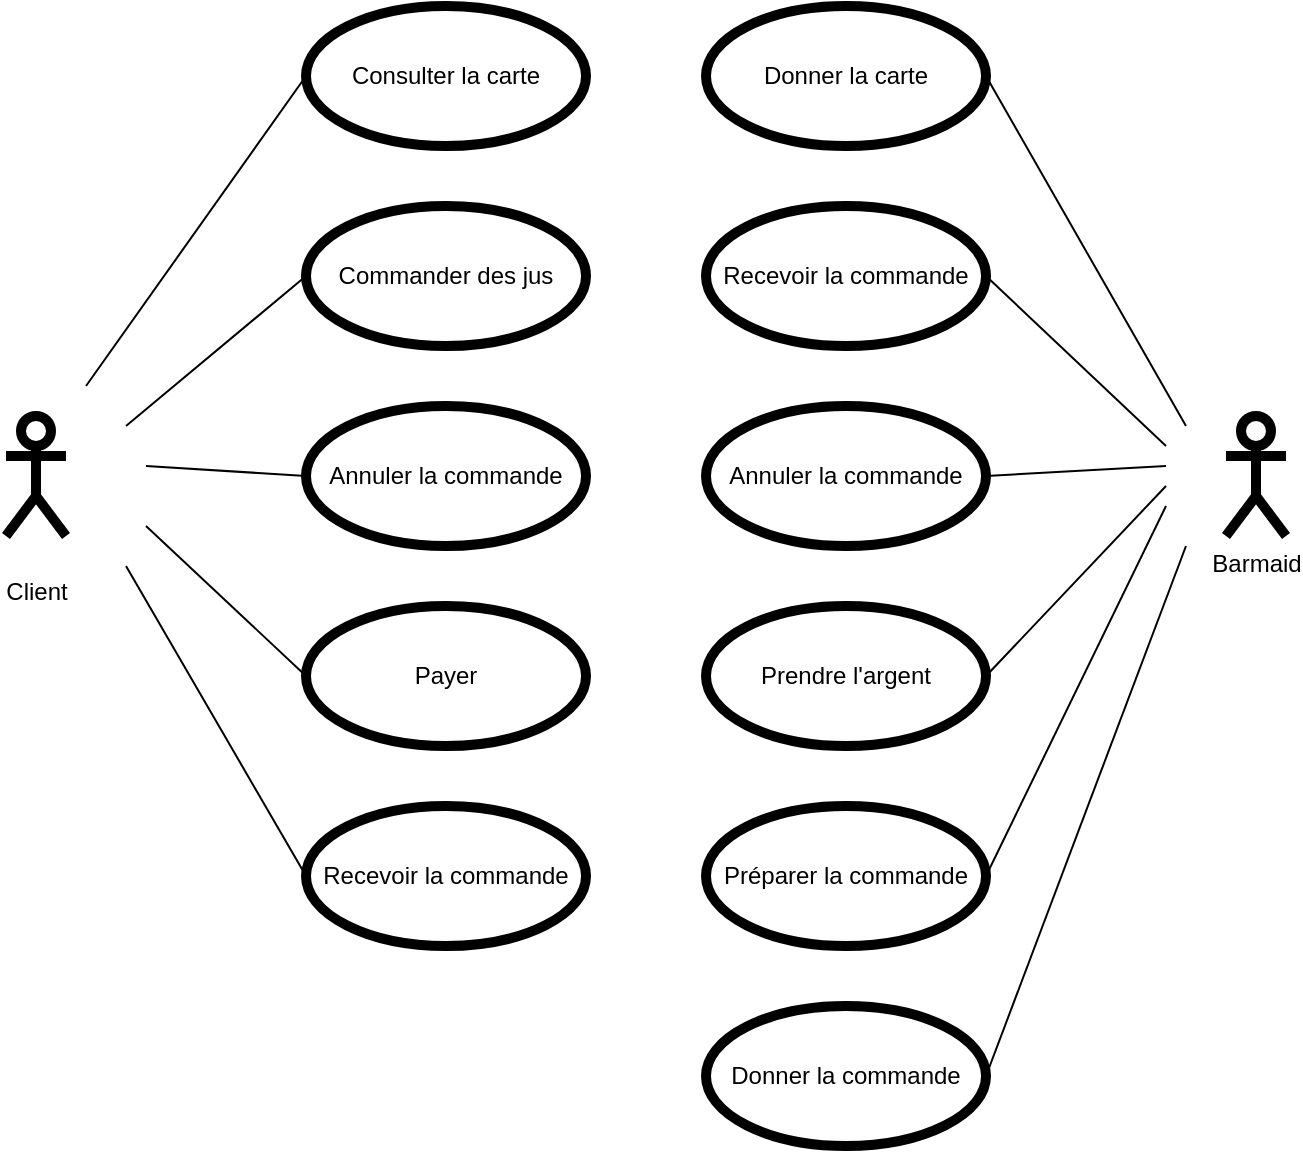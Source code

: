 <mxfile version="18.1.3" type="device" pages="3"><diagram id="qSWcqeyX1PY0JCkVZZES" name="Domain"><mxGraphModel dx="1504" dy="644" grid="1" gridSize="10" guides="1" tooltips="1" connect="1" arrows="1" fold="1" page="1" pageScale="1" pageWidth="827" pageHeight="1169" math="0" shadow="0"><root><mxCell id="0"/><mxCell id="1" parent="0"/><mxCell id="cAbYgp_S6bJzklu1fC_D-1" value="&lt;br&gt;Client" style="shape=umlActor;verticalLabelPosition=bottom;verticalAlign=top;html=1;strokeWidth=5;" parent="1" vertex="1"><mxGeometry x="140" y="345" width="30" height="60" as="geometry"/></mxCell><mxCell id="1ZliL8_NM9iQM7zesTma-1" style="rounded=0;orthogonalLoop=1;jettySize=auto;html=1;exitX=0;exitY=0.5;exitDx=0;exitDy=0;endArrow=none;endFill=0;" parent="1" source="cAbYgp_S6bJzklu1fC_D-4" edge="1"><mxGeometry relative="1" as="geometry"><mxPoint x="180" y="330" as="targetPoint"/></mxGeometry></mxCell><mxCell id="cAbYgp_S6bJzklu1fC_D-4" value="Consulter la carte" style="ellipse;whiteSpace=wrap;html=1;strokeWidth=5;" parent="1" vertex="1"><mxGeometry x="290" y="140" width="140" height="70" as="geometry"/></mxCell><mxCell id="1ZliL8_NM9iQM7zesTma-2" style="edgeStyle=none;rounded=0;orthogonalLoop=1;jettySize=auto;html=1;exitX=0;exitY=0.5;exitDx=0;exitDy=0;endArrow=none;endFill=0;" parent="1" source="cAbYgp_S6bJzklu1fC_D-5" edge="1"><mxGeometry relative="1" as="geometry"><mxPoint x="200" y="350" as="targetPoint"/></mxGeometry></mxCell><mxCell id="cAbYgp_S6bJzklu1fC_D-5" value="Commander des jus" style="ellipse;whiteSpace=wrap;html=1;strokeWidth=5;" parent="1" vertex="1"><mxGeometry x="290" y="240" width="140" height="70" as="geometry"/></mxCell><mxCell id="1ZliL8_NM9iQM7zesTma-3" style="edgeStyle=none;rounded=0;orthogonalLoop=1;jettySize=auto;html=1;exitX=0;exitY=0.5;exitDx=0;exitDy=0;endArrow=none;endFill=0;" parent="1" source="cAbYgp_S6bJzklu1fC_D-6" edge="1"><mxGeometry relative="1" as="geometry"><mxPoint x="210" y="370" as="targetPoint"/></mxGeometry></mxCell><mxCell id="cAbYgp_S6bJzklu1fC_D-6" value="Annuler la commande" style="ellipse;whiteSpace=wrap;html=1;strokeWidth=5;" parent="1" vertex="1"><mxGeometry x="290" y="340" width="140" height="70" as="geometry"/></mxCell><mxCell id="1ZliL8_NM9iQM7zesTma-8" style="edgeStyle=none;rounded=0;orthogonalLoop=1;jettySize=auto;html=1;exitX=1;exitY=0.5;exitDx=0;exitDy=0;endArrow=none;endFill=0;" parent="1" source="cAbYgp_S6bJzklu1fC_D-8" edge="1"><mxGeometry relative="1" as="geometry"><mxPoint x="730" y="410" as="targetPoint"/></mxGeometry></mxCell><mxCell id="cAbYgp_S6bJzklu1fC_D-8" value="Donner la commande" style="ellipse;whiteSpace=wrap;html=1;strokeWidth=5;" parent="1" vertex="1"><mxGeometry x="490" y="640" width="140" height="70" as="geometry"/></mxCell><mxCell id="cAbYgp_S6bJzklu1fC_D-9" value="Barmaid" style="shape=umlActor;verticalLabelPosition=bottom;verticalAlign=top;html=1;strokeWidth=5;" parent="1" vertex="1"><mxGeometry x="750" y="345" width="30" height="60" as="geometry"/></mxCell><mxCell id="1ZliL8_NM9iQM7zesTma-7" style="edgeStyle=none;rounded=0;orthogonalLoop=1;jettySize=auto;html=1;exitX=1;exitY=0.5;exitDx=0;exitDy=0;endArrow=none;endFill=0;" parent="1" source="cAbYgp_S6bJzklu1fC_D-11" edge="1"><mxGeometry relative="1" as="geometry"><mxPoint x="720" y="390" as="targetPoint"/></mxGeometry></mxCell><mxCell id="cAbYgp_S6bJzklu1fC_D-11" value="Préparer la commande" style="ellipse;whiteSpace=wrap;html=1;strokeWidth=5;" parent="1" vertex="1"><mxGeometry x="490" y="540" width="140" height="70" as="geometry"/></mxCell><mxCell id="1ZliL8_NM9iQM7zesTma-5" style="edgeStyle=none;rounded=0;orthogonalLoop=1;jettySize=auto;html=1;exitX=1;exitY=0.5;exitDx=0;exitDy=0;endArrow=none;endFill=0;" parent="1" source="cAbYgp_S6bJzklu1fC_D-12" edge="1"><mxGeometry relative="1" as="geometry"><mxPoint x="730" y="350" as="targetPoint"/></mxGeometry></mxCell><mxCell id="cAbYgp_S6bJzklu1fC_D-12" value="Donner la carte" style="ellipse;whiteSpace=wrap;html=1;strokeWidth=5;" parent="1" vertex="1"><mxGeometry x="490" y="140" width="140" height="70" as="geometry"/></mxCell><mxCell id="1ZliL8_NM9iQM7zesTma-6" style="edgeStyle=none;rounded=0;orthogonalLoop=1;jettySize=auto;html=1;exitX=1;exitY=0.5;exitDx=0;exitDy=0;endArrow=none;endFill=0;" parent="1" source="cAbYgp_S6bJzklu1fC_D-13" edge="1"><mxGeometry relative="1" as="geometry"><mxPoint x="720" y="360" as="targetPoint"/></mxGeometry></mxCell><mxCell id="cAbYgp_S6bJzklu1fC_D-13" value="Recevoir la commande" style="ellipse;whiteSpace=wrap;html=1;strokeWidth=5;" parent="1" vertex="1"><mxGeometry x="490" y="240" width="140" height="70" as="geometry"/></mxCell><mxCell id="MhU-9aoEh3I4eGoTe_m2-4" value="Prendre l'argent" style="ellipse;whiteSpace=wrap;html=1;strokeWidth=5;" vertex="1" parent="1"><mxGeometry x="490" y="440" width="140" height="70" as="geometry"/></mxCell><mxCell id="MhU-9aoEh3I4eGoTe_m2-6" value="Payer" style="ellipse;whiteSpace=wrap;html=1;strokeWidth=5;" vertex="1" parent="1"><mxGeometry x="290" y="440" width="140" height="70" as="geometry"/></mxCell><mxCell id="MhU-9aoEh3I4eGoTe_m2-7" value="Recevoir la commande" style="ellipse;whiteSpace=wrap;html=1;strokeWidth=5;" vertex="1" parent="1"><mxGeometry x="290" y="540" width="140" height="70" as="geometry"/></mxCell><mxCell id="MhU-9aoEh3I4eGoTe_m2-10" style="edgeStyle=none;rounded=0;orthogonalLoop=1;jettySize=auto;html=1;endArrow=none;endFill=0;exitX=1;exitY=0.5;exitDx=0;exitDy=0;" edge="1" parent="1" source="MhU-9aoEh3I4eGoTe_m2-4"><mxGeometry relative="1" as="geometry"><mxPoint x="720" y="380" as="targetPoint"/><mxPoint x="640" y="370" as="sourcePoint"/></mxGeometry></mxCell><mxCell id="MhU-9aoEh3I4eGoTe_m2-11" style="edgeStyle=none;rounded=0;orthogonalLoop=1;jettySize=auto;html=1;endArrow=none;endFill=0;entryX=0;entryY=0.5;entryDx=0;entryDy=0;" edge="1" parent="1" target="MhU-9aoEh3I4eGoTe_m2-6"><mxGeometry relative="1" as="geometry"><mxPoint x="210" y="420" as="targetPoint"/><mxPoint x="210" y="400" as="sourcePoint"/></mxGeometry></mxCell><mxCell id="5SojZWr_avXd770p_ANK-1" style="edgeStyle=none;rounded=0;orthogonalLoop=1;jettySize=auto;html=1;endArrow=none;endFill=0;entryX=0;entryY=0.5;entryDx=0;entryDy=0;" edge="1" parent="1" target="MhU-9aoEh3I4eGoTe_m2-7"><mxGeometry relative="1" as="geometry"><mxPoint x="280" y="580" as="targetPoint"/><mxPoint x="200" y="420" as="sourcePoint"/></mxGeometry></mxCell><mxCell id="5SojZWr_avXd770p_ANK-2" value="Annuler la commande" style="ellipse;whiteSpace=wrap;html=1;strokeWidth=5;" vertex="1" parent="1"><mxGeometry x="490" y="340" width="140" height="70" as="geometry"/></mxCell><mxCell id="5SojZWr_avXd770p_ANK-3" style="edgeStyle=none;rounded=0;orthogonalLoop=1;jettySize=auto;html=1;exitX=1;exitY=0.5;exitDx=0;exitDy=0;endArrow=none;endFill=0;" edge="1" parent="1" source="5SojZWr_avXd770p_ANK-2"><mxGeometry relative="1" as="geometry"><mxPoint x="720" y="370" as="targetPoint"/><mxPoint x="640" y="685.0" as="sourcePoint"/></mxGeometry></mxCell></root></mxGraphModel></diagram><diagram id="hyN9mnhk2iYmIXHClQbm" name="State Transitions"><mxGraphModel dx="1504" dy="644" grid="1" gridSize="10" guides="1" tooltips="1" connect="1" arrows="1" fold="1" page="1" pageScale="1" pageWidth="827" pageHeight="1169" math="0" shadow="0"><root><mxCell id="Rbtr9FAE1frM3nGYylWH-0"/><mxCell id="Rbtr9FAE1frM3nGYylWH-1" parent="Rbtr9FAE1frM3nGYylWH-0"/><mxCell id="Rbtr9FAE1frM3nGYylWH-2" value="" style="ellipse;html=1;shape=startState;fillColor=#000000;strokeColor=#ff0000;" parent="Rbtr9FAE1frM3nGYylWH-1" vertex="1"><mxGeometry x="220" y="40" width="30" height="30" as="geometry"/></mxCell><mxCell id="Rbtr9FAE1frM3nGYylWH-3" value="DemanderCarte" style="edgeStyle=orthogonalEdgeStyle;html=1;verticalAlign=bottom;endArrow=classicThin;endSize=8;strokeColor=#000000;rounded=0;endFill=1;" parent="Rbtr9FAE1frM3nGYylWH-1" source="Rbtr9FAE1frM3nGYylWH-2" edge="1"><mxGeometry relative="1" as="geometry"><mxPoint x="235" y="130" as="targetPoint"/></mxGeometry></mxCell><mxCell id="Rbtr9FAE1frM3nGYylWH-27" style="edgeStyle=orthogonalEdgeStyle;rounded=0;orthogonalLoop=1;jettySize=auto;html=1;exitX=1;exitY=0.5;exitDx=0;exitDy=0;endArrow=classicThin;endFill=1;strokeColor=#000000;" parent="Rbtr9FAE1frM3nGYylWH-1" source="Rbtr9FAE1frM3nGYylWH-5" target="Rbtr9FAE1frM3nGYylWH-23" edge="1"><mxGeometry relative="1" as="geometry"/></mxCell><mxCell id="Rbtr9FAE1frM3nGYylWH-30" value="AnnulerCommande" style="edgeLabel;html=1;align=center;verticalAlign=middle;resizable=0;points=[];" parent="Rbtr9FAE1frM3nGYylWH-27" vertex="1" connectable="0"><mxGeometry x="-0.721" y="-2" relative="1" as="geometry"><mxPoint as="offset"/></mxGeometry></mxCell><mxCell id="Rbtr9FAE1frM3nGYylWH-5" value="Consultée" style="rounded=1;whiteSpace=wrap;html=1;arcSize=40;fontColor=#000000;fillColor=#ffffc0;strokeColor=#ff0000;" parent="Rbtr9FAE1frM3nGYylWH-1" vertex="1"><mxGeometry x="175" y="130" width="120" height="40" as="geometry"/></mxCell><mxCell id="Rbtr9FAE1frM3nGYylWH-6" value="" style="edgeStyle=orthogonalEdgeStyle;html=1;verticalAlign=bottom;endArrow=classicThin;endSize=8;strokeColor=#000000;rounded=0;endFill=1;" parent="Rbtr9FAE1frM3nGYylWH-1" source="Rbtr9FAE1frM3nGYylWH-5" edge="1"><mxGeometry relative="1" as="geometry"><mxPoint x="235" y="230" as="targetPoint"/></mxGeometry></mxCell><mxCell id="Rbtr9FAE1frM3nGYylWH-7" value="Sélectionner Jus" style="edgeLabel;html=1;align=center;verticalAlign=middle;resizable=0;points=[];" parent="Rbtr9FAE1frM3nGYylWH-6" vertex="1" connectable="0"><mxGeometry x="-0.3" y="2" relative="1" as="geometry"><mxPoint as="offset"/></mxGeometry></mxCell><mxCell id="Rbtr9FAE1frM3nGYylWH-13" value="" style="edgeStyle=orthogonalEdgeStyle;rounded=0;orthogonalLoop=1;jettySize=auto;html=1;" parent="Rbtr9FAE1frM3nGYylWH-1" source="Rbtr9FAE1frM3nGYylWH-8" target="Rbtr9FAE1frM3nGYylWH-12" edge="1"><mxGeometry relative="1" as="geometry"/></mxCell><mxCell id="Rbtr9FAE1frM3nGYylWH-15" value="PasserCommande" style="edgeLabel;html=1;align=center;verticalAlign=middle;resizable=0;points=[];" parent="Rbtr9FAE1frM3nGYylWH-13" vertex="1" connectable="0"><mxGeometry x="-0.275" y="-1" relative="1" as="geometry"><mxPoint as="offset"/></mxGeometry></mxCell><mxCell id="Rbtr9FAE1frM3nGYylWH-26" style="edgeStyle=orthogonalEdgeStyle;rounded=0;orthogonalLoop=1;jettySize=auto;html=1;exitX=1;exitY=0.5;exitDx=0;exitDy=0;endArrow=classicThin;endFill=1;strokeColor=#000000;" parent="Rbtr9FAE1frM3nGYylWH-1" source="Rbtr9FAE1frM3nGYylWH-8" target="Rbtr9FAE1frM3nGYylWH-23" edge="1"><mxGeometry relative="1" as="geometry"/></mxCell><mxCell id="Rbtr9FAE1frM3nGYylWH-29" value="AnnulerCommande" style="edgeLabel;html=1;align=center;verticalAlign=middle;resizable=0;points=[];" parent="Rbtr9FAE1frM3nGYylWH-26" vertex="1" connectable="0"><mxGeometry x="-0.673" y="-2" relative="1" as="geometry"><mxPoint as="offset"/></mxGeometry></mxCell><mxCell id="Rbtr9FAE1frM3nGYylWH-8" value="Jus sélectionné" style="rounded=1;whiteSpace=wrap;html=1;arcSize=40;fontColor=#000000;fillColor=#ffffc0;strokeColor=#ff0000;" parent="Rbtr9FAE1frM3nGYylWH-1" vertex="1"><mxGeometry x="175" y="230" width="120" height="40" as="geometry"/></mxCell><mxCell id="Rbtr9FAE1frM3nGYylWH-17" value="Payer la commande" style="edgeStyle=orthogonalEdgeStyle;rounded=0;orthogonalLoop=1;jettySize=auto;html=1;endArrow=classicThin;endFill=1;strokeColor=#000000;" parent="Rbtr9FAE1frM3nGYylWH-1" source="Rbtr9FAE1frM3nGYylWH-12" target="Rbtr9FAE1frM3nGYylWH-16" edge="1"><mxGeometry relative="1" as="geometry"/></mxCell><mxCell id="Rbtr9FAE1frM3nGYylWH-12" value="Commande reçu" style="rounded=1;whiteSpace=wrap;html=1;arcSize=40;fontColor=#000000;fillColor=#ffffc0;strokeColor=#ff0000;" parent="Rbtr9FAE1frM3nGYylWH-1" vertex="1"><mxGeometry x="175" y="350" width="120" height="40" as="geometry"/></mxCell><mxCell id="Rbtr9FAE1frM3nGYylWH-19" value="" style="edgeStyle=orthogonalEdgeStyle;rounded=0;orthogonalLoop=1;jettySize=auto;html=1;endArrow=classicThin;endFill=1;strokeColor=#000000;" parent="Rbtr9FAE1frM3nGYylWH-1" source="Rbtr9FAE1frM3nGYylWH-16" target="Rbtr9FAE1frM3nGYylWH-18" edge="1"><mxGeometry relative="1" as="geometry"/></mxCell><mxCell id="Rbtr9FAE1frM3nGYylWH-20" value="Préparer la commande" style="edgeLabel;html=1;align=center;verticalAlign=middle;resizable=0;points=[];" parent="Rbtr9FAE1frM3nGYylWH-19" vertex="1" connectable="0"><mxGeometry x="-0.25" y="-1" relative="1" as="geometry"><mxPoint as="offset"/></mxGeometry></mxCell><mxCell id="Rbtr9FAE1frM3nGYylWH-16" value="Commande payée" style="rounded=1;whiteSpace=wrap;html=1;arcSize=40;fontColor=#000000;fillColor=#ffffc0;strokeColor=#ff0000;" parent="Rbtr9FAE1frM3nGYylWH-1" vertex="1"><mxGeometry x="175" y="470" width="120" height="40" as="geometry"/></mxCell><mxCell id="fGHWEqzHFvjZ1_uL51X3-1" value="" style="edgeStyle=orthogonalEdgeStyle;rounded=0;orthogonalLoop=1;jettySize=auto;html=1;" parent="Rbtr9FAE1frM3nGYylWH-1" source="Rbtr9FAE1frM3nGYylWH-18" target="fGHWEqzHFvjZ1_uL51X3-0" edge="1"><mxGeometry relative="1" as="geometry"/></mxCell><mxCell id="fGHWEqzHFvjZ1_uL51X3-2" value="Donner la commande" style="edgeLabel;html=1;align=center;verticalAlign=middle;resizable=0;points=[];" parent="fGHWEqzHFvjZ1_uL51X3-1" vertex="1" connectable="0"><mxGeometry x="-0.35" y="-3" relative="1" as="geometry"><mxPoint as="offset"/></mxGeometry></mxCell><mxCell id="Rbtr9FAE1frM3nGYylWH-18" value="Commande préparée" style="rounded=1;whiteSpace=wrap;html=1;arcSize=40;fontColor=#000000;fillColor=#ffffc0;strokeColor=#ff0000;" parent="Rbtr9FAE1frM3nGYylWH-1" vertex="1"><mxGeometry x="175" y="590" width="120" height="40" as="geometry"/></mxCell><mxCell id="Rbtr9FAE1frM3nGYylWH-23" value="" style="ellipse;html=1;shape=endState;fillColor=#000000;strokeColor=#ff0000;" parent="Rbtr9FAE1frM3nGYylWH-1" vertex="1"><mxGeometry x="480" y="595" width="30" height="30" as="geometry"/></mxCell><mxCell id="fGHWEqzHFvjZ1_uL51X3-3" style="edgeStyle=orthogonalEdgeStyle;rounded=0;orthogonalLoop=1;jettySize=auto;html=1;exitX=1;exitY=0.5;exitDx=0;exitDy=0;entryX=0.5;entryY=1;entryDx=0;entryDy=0;" parent="Rbtr9FAE1frM3nGYylWH-1" source="fGHWEqzHFvjZ1_uL51X3-0" target="Rbtr9FAE1frM3nGYylWH-23" edge="1"><mxGeometry relative="1" as="geometry"/></mxCell><mxCell id="fGHWEqzHFvjZ1_uL51X3-5" value="Terminer" style="edgeLabel;html=1;align=center;verticalAlign=middle;resizable=0;points=[];" parent="fGHWEqzHFvjZ1_uL51X3-3" vertex="1" connectable="0"><mxGeometry x="-0.272" y="1" relative="1" as="geometry"><mxPoint as="offset"/></mxGeometry></mxCell><mxCell id="fGHWEqzHFvjZ1_uL51X3-0" value="Commande reçu" style="rounded=1;whiteSpace=wrap;html=1;arcSize=40;fontColor=#000000;fillColor=#ffffc0;strokeColor=#ff0000;" parent="Rbtr9FAE1frM3nGYylWH-1" vertex="1"><mxGeometry x="175" y="710" width="120" height="40" as="geometry"/></mxCell><mxCell id="Grxk2Q9TZR_Y2ZWeatxv-0" style="edgeStyle=orthogonalEdgeStyle;rounded=0;orthogonalLoop=1;jettySize=auto;html=1;exitX=1;exitY=0.5;exitDx=0;exitDy=0;endArrow=classicThin;endFill=1;strokeColor=#000000;entryX=0.5;entryY=0;entryDx=0;entryDy=0;" edge="1" parent="Rbtr9FAE1frM3nGYylWH-1" source="Rbtr9FAE1frM3nGYylWH-12" target="Rbtr9FAE1frM3nGYylWH-23"><mxGeometry relative="1" as="geometry"><mxPoint x="305" y="260" as="sourcePoint"/><mxPoint x="505" y="605.0" as="targetPoint"/><Array as="points"><mxPoint x="495" y="370"/></Array></mxGeometry></mxCell><mxCell id="Grxk2Q9TZR_Y2ZWeatxv-1" value="AnnulerCommande" style="edgeLabel;html=1;align=center;verticalAlign=middle;resizable=0;points=[];" vertex="1" connectable="0" parent="Grxk2Q9TZR_Y2ZWeatxv-0"><mxGeometry x="-0.673" y="-2" relative="1" as="geometry"><mxPoint x="16" y="-2" as="offset"/></mxGeometry></mxCell></root></mxGraphModel></diagram><diagram id="8zoywSWNw-x_w5I1zYci" name="Class Diagram"><mxGraphModel dx="1278" dy="547" grid="1" gridSize="10" guides="1" tooltips="1" connect="1" arrows="1" fold="1" page="1" pageScale="1" pageWidth="827" pageHeight="1169" math="0" shadow="0"><root><mxCell id="DfB6PvP6KzGTaxmnqBhy-0"/><mxCell id="DfB6PvP6KzGTaxmnqBhy-1" parent="DfB6PvP6KzGTaxmnqBhy-0"/><mxCell id="sYF2WMH-LWW7s0FnEUFm-15" value="" style="edgeStyle=none;rounded=0;orthogonalLoop=1;jettySize=auto;html=1;endArrow=none;endFill=0;" parent="DfB6PvP6KzGTaxmnqBhy-1" source="sYF2WMH-LWW7s0FnEUFm-4" target="sYF2WMH-LWW7s0FnEUFm-10" edge="1"><mxGeometry relative="1" as="geometry"/></mxCell><mxCell id="sYF2WMH-LWW7s0FnEUFm-4" value="Jus" style="swimlane;fontStyle=1;align=center;verticalAlign=top;childLayout=stackLayout;horizontal=1;startSize=26;horizontalStack=0;resizeParent=1;resizeParentMax=0;resizeLast=0;collapsible=1;marginBottom=0;rounded=0;strokeWidth=3;swimlaneLine=1;" parent="DfB6PvP6KzGTaxmnqBhy-1" vertex="1"><mxGeometry x="362.5" y="170" width="160" height="112" as="geometry"/></mxCell><mxCell id="sYF2WMH-LWW7s0FnEUFm-5" value="+ nom: string" style="text;strokeColor=none;fillColor=none;align=left;verticalAlign=top;spacingLeft=4;spacingRight=4;overflow=hidden;rotatable=0;points=[[0,0.5],[1,0.5]];portConstraint=eastwest;rounded=1;" parent="sYF2WMH-LWW7s0FnEUFm-4" vertex="1"><mxGeometry y="26" width="160" height="26" as="geometry"/></mxCell><mxCell id="sYF2WMH-LWW7s0FnEUFm-8" value="+ ingredient: string" style="text;strokeColor=none;fillColor=none;align=left;verticalAlign=top;spacingLeft=4;spacingRight=4;overflow=hidden;rotatable=0;points=[[0,0.5],[1,0.5]];portConstraint=eastwest;rounded=1;" parent="sYF2WMH-LWW7s0FnEUFm-4" vertex="1"><mxGeometry y="52" width="160" height="26" as="geometry"/></mxCell><mxCell id="sYF2WMH-LWW7s0FnEUFm-9" value="+ prix: number" style="text;strokeColor=none;fillColor=none;align=left;verticalAlign=top;spacingLeft=4;spacingRight=4;overflow=hidden;rotatable=0;points=[[0,0.5],[1,0.5]];portConstraint=eastwest;rounded=1;" parent="sYF2WMH-LWW7s0FnEUFm-4" vertex="1"><mxGeometry y="78" width="160" height="26" as="geometry"/></mxCell><mxCell id="sYF2WMH-LWW7s0FnEUFm-6" value="" style="line;strokeWidth=1;fillColor=none;align=left;verticalAlign=middle;spacingTop=-1;spacingLeft=3;spacingRight=3;rotatable=0;labelPosition=right;points=[];portConstraint=eastwest;rounded=1;" parent="sYF2WMH-LWW7s0FnEUFm-4" vertex="1"><mxGeometry y="104" width="160" height="8" as="geometry"/></mxCell><mxCell id="sYF2WMH-LWW7s0FnEUFm-10" value="Barmaid" style="swimlane;fontStyle=1;align=center;verticalAlign=top;childLayout=stackLayout;horizontal=1;startSize=26;horizontalStack=0;resizeParent=1;resizeParentMax=0;resizeLast=0;collapsible=1;marginBottom=0;rounded=0;strokeWidth=3;fillColor=default;strokeColor=default;" parent="DfB6PvP6KzGTaxmnqBhy-1" vertex="1"><mxGeometry x="285" y="380" width="315" height="320" as="geometry"/></mxCell><mxCell id="sYF2WMH-LWW7s0FnEUFm-11" value="+ ListeJus: Array&lt;Jus&gt;" style="text;strokeColor=none;fillColor=none;align=left;verticalAlign=top;spacingLeft=4;spacingRight=4;overflow=hidden;rotatable=0;points=[[0,0.5],[1,0.5]];portConstraint=eastwest;rounded=1;" parent="sYF2WMH-LWW7s0FnEUFm-10" vertex="1"><mxGeometry y="26" width="315" height="26" as="geometry"/></mxCell><mxCell id="sYF2WMH-LWW7s0FnEUFm-19" value="+ JusSelectionne: Jus" style="text;strokeColor=none;fillColor=none;align=left;verticalAlign=top;spacingLeft=4;spacingRight=4;overflow=hidden;rotatable=0;points=[[0,0.5],[1,0.5]];portConstraint=eastwest;rounded=1;" parent="sYF2WMH-LWW7s0FnEUFm-10" vertex="1"><mxGeometry y="52" width="315" height="26" as="geometry"/></mxCell><mxCell id="sYF2WMH-LWW7s0FnEUFm-20" value="+ TailleSelectionnee: Array&lt;Taille&gt;" style="text;strokeColor=none;fillColor=none;align=left;verticalAlign=top;spacingLeft=4;spacingRight=4;overflow=hidden;rotatable=0;points=[[0,0.5],[1,0.5]];portConstraint=eastwest;rounded=1;" parent="sYF2WMH-LWW7s0FnEUFm-10" vertex="1"><mxGeometry y="78" width="315" height="26" as="geometry"/></mxCell><mxCell id="sYF2WMH-LWW7s0FnEUFm-14" value="" style="line;strokeWidth=1;fillColor=none;align=left;verticalAlign=middle;spacingTop=-1;spacingLeft=3;spacingRight=3;rotatable=0;labelPosition=right;points=[];portConstraint=eastwest;rounded=1;" parent="sYF2WMH-LWW7s0FnEUFm-10" vertex="1"><mxGeometry y="104" width="315" height="8" as="geometry"/></mxCell><mxCell id="sYF2WMH-LWW7s0FnEUFm-16" value="+ ConsulterJus(): Array&lt;Jus&gt;" style="text;strokeColor=none;fillColor=none;align=left;verticalAlign=top;spacingLeft=4;spacingRight=4;overflow=hidden;rotatable=0;points=[[0,0.5],[1,0.5]];portConstraint=eastwest;rounded=1;" parent="sYF2WMH-LWW7s0FnEUFm-10" vertex="1"><mxGeometry y="112" width="315" height="26" as="geometry"/></mxCell><mxCell id="sYF2WMH-LWW7s0FnEUFm-17" value="+ SelectionnerJus(Jus Jus): boolean" style="text;strokeColor=none;fillColor=none;align=left;verticalAlign=top;spacingLeft=4;spacingRight=4;overflow=hidden;rotatable=0;points=[[0,0.5],[1,0.5]];portConstraint=eastwest;rounded=1;" parent="sYF2WMH-LWW7s0FnEUFm-10" vertex="1"><mxGeometry y="138" width="315" height="26" as="geometry"/></mxCell><mxCell id="sYF2WMH-LWW7s0FnEUFm-34" value="+ SelectionnerTaille(Array&lt;JusType&gt; JusType): boolean" style="text;strokeColor=none;fillColor=none;align=left;verticalAlign=top;spacingLeft=4;spacingRight=4;overflow=hidden;rotatable=0;points=[[0,0.5],[1,0.5]];portConstraint=eastwest;rounded=1;" parent="sYF2WMH-LWW7s0FnEUFm-10" vertex="1"><mxGeometry y="164" width="315" height="26" as="geometry"/></mxCell><mxCell id="FXgajzJXBYk-IP0SLaav-1" value="+ AjouterJus(): boolean" style="text;strokeColor=none;fillColor=none;align=left;verticalAlign=top;spacingLeft=4;spacingRight=4;overflow=hidden;rotatable=0;points=[[0,0.5],[1,0.5]];portConstraint=eastwest;rounded=1;" vertex="1" parent="sYF2WMH-LWW7s0FnEUFm-10"><mxGeometry y="190" width="315" height="26" as="geometry"/></mxCell><mxCell id="sYF2WMH-LWW7s0FnEUFm-18" value="+ Valider(): boolean" style="text;strokeColor=none;fillColor=none;align=left;verticalAlign=top;spacingLeft=4;spacingRight=4;overflow=hidden;rotatable=0;points=[[0,0.5],[1,0.5]];portConstraint=eastwest;rounded=1;" parent="sYF2WMH-LWW7s0FnEUFm-10" vertex="1"><mxGeometry y="216" width="315" height="26" as="geometry"/></mxCell><mxCell id="uIM1jU9kfVC_97oxxXco-2" value="+ AnnulerCommande(): void" style="text;strokeColor=none;fillColor=none;align=left;verticalAlign=top;spacingLeft=4;spacingRight=4;overflow=hidden;rotatable=0;points=[[0,0.5],[1,0.5]];portConstraint=eastwest;rounded=1;" parent="sYF2WMH-LWW7s0FnEUFm-10" vertex="1"><mxGeometry y="242" width="315" height="26" as="geometry"/></mxCell><mxCell id="uIM1jU9kfVC_97oxxXco-0" value="+ Payer(Number somme): (boolean, Number)" style="text;strokeColor=none;fillColor=none;align=left;verticalAlign=top;spacingLeft=4;spacingRight=4;overflow=hidden;rotatable=0;points=[[0,0.5],[1,0.5]];portConstraint=eastwest;rounded=1;" parent="sYF2WMH-LWW7s0FnEUFm-10" vertex="1"><mxGeometry y="268" width="315" height="26" as="geometry"/></mxCell><mxCell id="uIM1jU9kfVC_97oxxXco-1" value="+ CommandeRecu(boolean): boolean" style="text;strokeColor=none;fillColor=none;align=left;verticalAlign=top;spacingLeft=4;spacingRight=4;overflow=hidden;rotatable=0;points=[[0,0.5],[1,0.5]];portConstraint=eastwest;rounded=1;" parent="sYF2WMH-LWW7s0FnEUFm-10" vertex="1"><mxGeometry y="294" width="315" height="26" as="geometry"/></mxCell><mxCell id="sYF2WMH-LWW7s0FnEUFm-26" style="edgeStyle=none;rounded=0;orthogonalLoop=1;jettySize=auto;html=1;endArrow=none;endFill=0;" parent="DfB6PvP6KzGTaxmnqBhy-1" source="sYF2WMH-LWW7s0FnEUFm-21" target="sYF2WMH-LWW7s0FnEUFm-28" edge="1"><mxGeometry relative="1" as="geometry"/></mxCell><mxCell id="sYF2WMH-LWW7s0FnEUFm-21" value="TailleJus" style="swimlane;fontStyle=1;align=center;verticalAlign=top;childLayout=stackLayout;horizontal=1;startSize=26;horizontalStack=0;resizeParent=1;resizeParentMax=0;resizeLast=0;collapsible=1;marginBottom=0;rounded=0;strokeWidth=3;" parent="DfB6PvP6KzGTaxmnqBhy-1" vertex="1"><mxGeometry x="20" y="331" width="160" height="112" as="geometry"/></mxCell><mxCell id="sYF2WMH-LWW7s0FnEUFm-22" value="+ Small" style="text;strokeColor=none;fillColor=none;align=left;verticalAlign=top;spacingLeft=4;spacingRight=4;overflow=hidden;rotatable=0;points=[[0,0.5],[1,0.5]];portConstraint=eastwest;rounded=1;" parent="sYF2WMH-LWW7s0FnEUFm-21" vertex="1"><mxGeometry y="26" width="160" height="26" as="geometry"/></mxCell><mxCell id="sYF2WMH-LWW7s0FnEUFm-23" value="+ Medium" style="text;strokeColor=none;fillColor=none;align=left;verticalAlign=top;spacingLeft=4;spacingRight=4;overflow=hidden;rotatable=0;points=[[0,0.5],[1,0.5]];portConstraint=eastwest;rounded=1;" parent="sYF2WMH-LWW7s0FnEUFm-21" vertex="1"><mxGeometry y="52" width="160" height="26" as="geometry"/></mxCell><mxCell id="sYF2WMH-LWW7s0FnEUFm-24" value="+ Large" style="text;strokeColor=none;fillColor=none;align=left;verticalAlign=top;spacingLeft=4;spacingRight=4;overflow=hidden;rotatable=0;points=[[0,0.5],[1,0.5]];portConstraint=eastwest;rounded=1;" parent="sYF2WMH-LWW7s0FnEUFm-21" vertex="1"><mxGeometry y="78" width="160" height="26" as="geometry"/></mxCell><mxCell id="sYF2WMH-LWW7s0FnEUFm-25" value="" style="line;strokeWidth=1;fillColor=none;align=left;verticalAlign=middle;spacingTop=-1;spacingLeft=3;spacingRight=3;rotatable=0;labelPosition=right;points=[];portConstraint=eastwest;rounded=1;" parent="sYF2WMH-LWW7s0FnEUFm-21" vertex="1"><mxGeometry y="104" width="160" height="8" as="geometry"/></mxCell><mxCell id="sYF2WMH-LWW7s0FnEUFm-33" style="edgeStyle=none;rounded=0;orthogonalLoop=1;jettySize=auto;html=1;exitX=0.994;exitY=0.161;exitDx=0;exitDy=0;endArrow=none;endFill=0;exitPerimeter=0;" parent="DfB6PvP6KzGTaxmnqBhy-1" source="sYF2WMH-LWW7s0FnEUFm-28" target="sYF2WMH-LWW7s0FnEUFm-10" edge="1"><mxGeometry relative="1" as="geometry"><mxPoint x="280" y="430" as="targetPoint"/></mxGeometry></mxCell><mxCell id="sYF2WMH-LWW7s0FnEUFm-28" value="JusType" style="swimlane;fontStyle=1;align=center;verticalAlign=top;childLayout=stackLayout;horizontal=1;startSize=26;horizontalStack=0;resizeParent=1;resizeParentMax=0;resizeLast=0;collapsible=1;marginBottom=0;rounded=0;strokeWidth=3;" parent="DfB6PvP6KzGTaxmnqBhy-1" vertex="1"><mxGeometry x="20" y="530" width="160" height="60" as="geometry"/></mxCell><mxCell id="sYF2WMH-LWW7s0FnEUFm-29" value="+ Type: TailleJus" style="text;strokeColor=none;fillColor=none;align=left;verticalAlign=top;spacingLeft=4;spacingRight=4;overflow=hidden;rotatable=0;points=[[0,0.5],[1,0.5]];portConstraint=eastwest;rounded=1;" parent="sYF2WMH-LWW7s0FnEUFm-28" vertex="1"><mxGeometry y="26" width="160" height="26" as="geometry"/></mxCell><mxCell id="sYF2WMH-LWW7s0FnEUFm-32" value="" style="line;strokeWidth=1;fillColor=none;align=left;verticalAlign=middle;spacingTop=-1;spacingLeft=3;spacingRight=3;rotatable=0;labelPosition=right;points=[];portConstraint=eastwest;rounded=1;" parent="sYF2WMH-LWW7s0FnEUFm-28" vertex="1"><mxGeometry y="52" width="160" height="8" as="geometry"/></mxCell></root></mxGraphModel></diagram></mxfile>